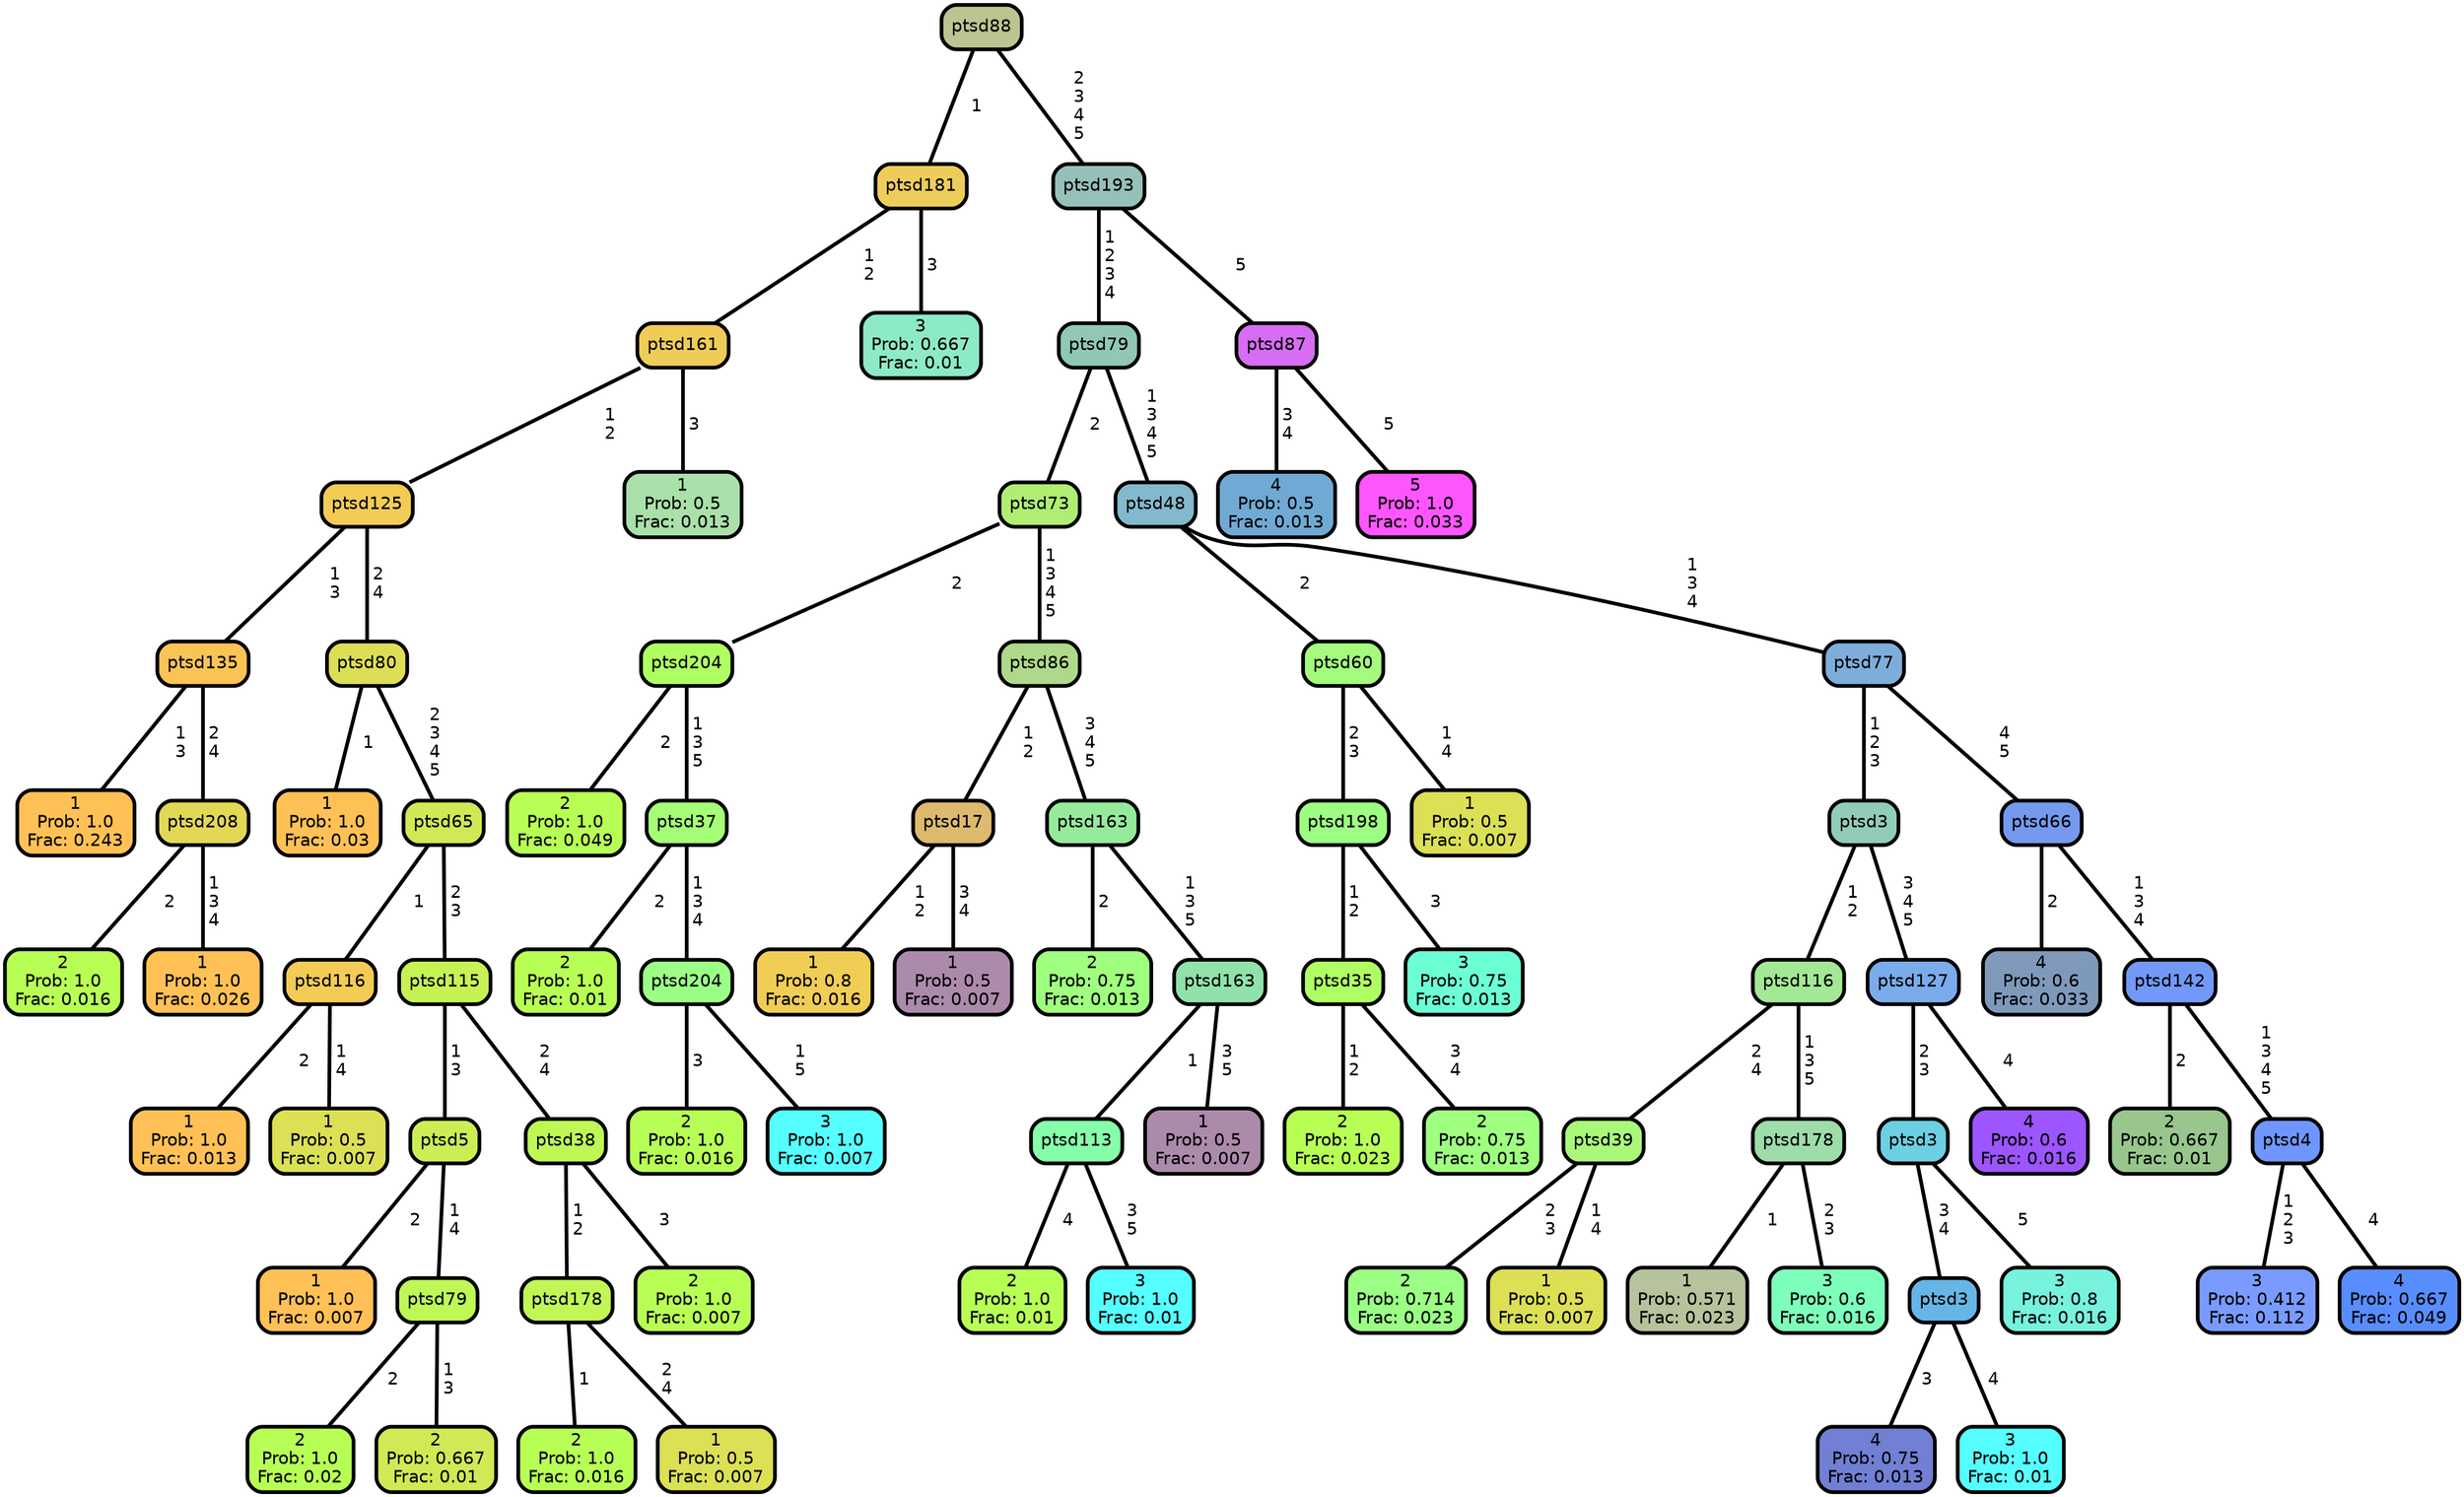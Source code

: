 graph Tree {
node [shape=box, style="filled, rounded",color="black",penwidth="3",fontcolor="black",                 fontname=helvetica] ;
graph [ranksep="0 equally", splines=straight,                 bgcolor=transparent, dpi=60] ;
edge [fontname=helvetica, color=black] ;
0 [label="1
Prob: 1.0
Frac: 0.243", fillcolor="#ffc155"] ;
1 [label="ptsd135",href=".//ptsd135.svg", fillcolor="#fac455"] ;
2 [label="2
Prob: 1.0
Frac: 0.016", fillcolor="#b8ff55"] ;
3 [label="ptsd208",href=".//ptsd208.svg", fillcolor="#e3d855"] ;
4 [label="1
Prob: 1.0
Frac: 0.026", fillcolor="#ffc155"] ;
5 [label="ptsd125",href=".//ptsd125.svg", fillcolor="#f2cc55"] ;
6 [label="1
Prob: 1.0
Frac: 0.03", fillcolor="#ffc155"] ;
7 [label="ptsd80",href=".//ptsd80.svg", fillcolor="#dcdf55"] ;
8 [label="1
Prob: 1.0
Frac: 0.013", fillcolor="#ffc155"] ;
9 [label="ptsd116",href=".//ptsd116.svg", fillcolor="#f3cb55"] ;
10 [label="1
Prob: 0.5
Frac: 0.007", fillcolor="#dbe055"] ;
11 [label="ptsd65",href=".//ptsd65.svg", fillcolor="#d0e955"] ;
12 [label="1
Prob: 1.0
Frac: 0.007", fillcolor="#ffc155"] ;
13 [label="ptsd5",href=".//ptsd5.svg", fillcolor="#cbee55"] ;
14 [label="2
Prob: 1.0
Frac: 0.02", fillcolor="#b8ff55"] ;
15 [label="ptsd79",href=".//ptsd79.svg", fillcolor="#bff855"] ;
16 [label="2
Prob: 0.667
Frac: 0.01", fillcolor="#cfea55"] ;
17 [label="ptsd115",href=".//ptsd115.svg", fillcolor="#c6f255"] ;
18 [label="2
Prob: 1.0
Frac: 0.016", fillcolor="#b8ff55"] ;
19 [label="ptsd178",href=".//ptsd178.svg", fillcolor="#c2f655"] ;
20 [label="1
Prob: 0.5
Frac: 0.007", fillcolor="#dbe055"] ;
21 [label="ptsd38",href=".//ptsd38.svg", fillcolor="#bff855"] ;
22 [label="2
Prob: 1.0
Frac: 0.007", fillcolor="#b8ff55"] ;
23 [label="ptsd161",href=".//ptsd161.svg", fillcolor="#efcc57"] ;
24 [label="1
Prob: 0.5
Frac: 0.013", fillcolor="#aae0aa"] ;
25 [label="ptsd181",href=".//ptsd181.svg", fillcolor="#edcd5a"] ;
26 [label="3
Prob: 0.667
Frac: 0.01", fillcolor="#8deac6"] ;
27 [label="ptsd88",href=".//ptsd88.svg", fillcolor="#bbc591"] ;
28 [label="2
Prob: 1.0
Frac: 0.049", fillcolor="#b8ff55"] ;
29 [label="ptsd204",href=".//ptsd204.svg", fillcolor="#b0ff62"] ;
30 [label="2
Prob: 1.0
Frac: 0.01", fillcolor="#b8ff55"] ;
31 [label="ptsd37",href=".//ptsd37.svg", fillcolor="#a4ff77"] ;
32 [label="2
Prob: 1.0
Frac: 0.016", fillcolor="#b8ff55"] ;
33 [label="ptsd204",href=".//ptsd204.svg", fillcolor="#9bff85"] ;
34 [label="3
Prob: 1.0
Frac: 0.007", fillcolor="#55ffff"] ;
35 [label="ptsd73",href=".//ptsd73.svg", fillcolor="#afee73"] ;
36 [label="1
Prob: 0.8
Frac: 0.016", fillcolor="#f0cd55"] ;
37 [label="ptsd17",href=".//ptsd17.svg", fillcolor="#ddba6d"] ;
38 [label="1
Prob: 0.5
Frac: 0.007", fillcolor="#ac8baa"] ;
39 [label="ptsd86",href=".//ptsd86.svg", fillcolor="#afd98a"] ;
40 [label="2
Prob: 0.75
Frac: 0.013", fillcolor="#9fff7f"] ;
41 [label="ptsd163",href=".//ptsd163.svg", fillcolor="#95eb9b"] ;
42 [label="2
Prob: 1.0
Frac: 0.01", fillcolor="#b8ff55"] ;
43 [label="ptsd113",href=".//ptsd113.svg", fillcolor="#86ffaa"] ;
44 [label="3
Prob: 1.0
Frac: 0.01", fillcolor="#55ffff"] ;
45 [label="ptsd163",href=".//ptsd163.svg", fillcolor="#90e2aa"] ;
46 [label="1
Prob: 0.5
Frac: 0.007", fillcolor="#ac8baa"] ;
47 [label="ptsd79",href=".//ptsd79.svg", fillcolor="#90c7b5"] ;
48 [label="2
Prob: 1.0
Frac: 0.023", fillcolor="#b8ff55"] ;
49 [label="ptsd35",href=".//ptsd35.svg", fillcolor="#afff64"] ;
50 [label="2
Prob: 0.75
Frac: 0.013", fillcolor="#9fff7f"] ;
51 [label="ptsd198",href=".//ptsd198.svg", fillcolor="#9dff82"] ;
52 [label="3
Prob: 0.75
Frac: 0.013", fillcolor="#6dffd4"] ;
53 [label="ptsd60",href=".//ptsd60.svg", fillcolor="#a4fb7d"] ;
54 [label="1
Prob: 0.5
Frac: 0.007", fillcolor="#dbe055"] ;
55 [label="ptsd48",href=".//ptsd48.svg", fillcolor="#84b8cd"] ;
56 [label="2
Prob: 0.714
Frac: 0.023", fillcolor="#9bff85"] ;
57 [label="ptsd39",href=".//ptsd39.svg", fillcolor="#a9f87a"] ;
58 [label="1
Prob: 0.5
Frac: 0.007", fillcolor="#dbe055"] ;
59 [label="ptsd116",href=".//ptsd116.svg", fillcolor="#a3e895"] ;
60 [label="1
Prob: 0.571
Frac: 0.023", fillcolor="#b6c39d"] ;
61 [label="ptsd178",href=".//ptsd178.svg", fillcolor="#9edcaa"] ;
62 [label="3
Prob: 0.6
Frac: 0.016", fillcolor="#7cffbb"] ;
63 [label="ptsd3",href=".//ptsd3.svg", fillcolor="#91ccbb"] ;
64 [label="4
Prob: 0.75
Frac: 0.013", fillcolor="#717fd4"] ;
65 [label="ptsd3",href=".//ptsd3.svg", fillcolor="#65b6e6"] ;
66 [label="3
Prob: 1.0
Frac: 0.01", fillcolor="#55ffff"] ;
67 [label="ptsd3",href=".//ptsd3.svg", fillcolor="#6ccfe2"] ;
68 [label="3
Prob: 0.8
Frac: 0.016", fillcolor="#77f2dd"] ;
69 [label="ptsd127",href=".//ptsd127.svg", fillcolor="#7aabeb"] ;
70 [label="4
Prob: 0.6
Frac: 0.016", fillcolor="#9c55ff"] ;
71 [label="ptsd77",href=".//ptsd77.svg", fillcolor="#7faddb"] ;
72 [label="4
Prob: 0.6
Frac: 0.033", fillcolor="#7f99bb"] ;
73 [label="ptsd66",href=".//ptsd66.svg", fillcolor="#7499ee"] ;
74 [label="2
Prob: 0.667
Frac: 0.01", fillcolor="#98c68d"] ;
75 [label="ptsd142",href=".//ptsd142.svg", fillcolor="#7299f8"] ;
76 [label="3
Prob: 0.412
Frac: 0.112", fillcolor="#799bff"] ;
77 [label="ptsd4",href=".//ptsd4.svg", fillcolor="#6f96ff"] ;
78 [label="4
Prob: 0.667
Frac: 0.049", fillcolor="#588dff"] ;
79 [label="ptsd193",href=".//ptsd193.svg", fillcolor="#96c0ba"] ;
80 [label="4
Prob: 0.5
Frac: 0.013", fillcolor="#70aad4"] ;
81 [label="ptsd87",href=".//ptsd87.svg", fillcolor="#d66df2"] ;
82 [label="5
Prob: 1.0
Frac: 0.033", fillcolor="#ff55ff"] ;
1 -- 0 [label=" 1\n 3",penwidth=3] ;
1 -- 3 [label=" 2\n 4",penwidth=3] ;
3 -- 2 [label=" 2",penwidth=3] ;
3 -- 4 [label=" 1\n 3\n 4",penwidth=3] ;
5 -- 1 [label=" 1\n 3",penwidth=3] ;
5 -- 7 [label=" 2\n 4",penwidth=3] ;
7 -- 6 [label=" 1",penwidth=3] ;
7 -- 11 [label=" 2\n 3\n 4\n 5",penwidth=3] ;
9 -- 8 [label=" 2",penwidth=3] ;
9 -- 10 [label=" 1\n 4",penwidth=3] ;
11 -- 9 [label=" 1",penwidth=3] ;
11 -- 17 [label=" 2\n 3",penwidth=3] ;
13 -- 12 [label=" 2",penwidth=3] ;
13 -- 15 [label=" 1\n 4",penwidth=3] ;
15 -- 14 [label=" 2",penwidth=3] ;
15 -- 16 [label=" 1\n 3",penwidth=3] ;
17 -- 13 [label=" 1\n 3",penwidth=3] ;
17 -- 21 [label=" 2\n 4",penwidth=3] ;
19 -- 18 [label=" 1",penwidth=3] ;
19 -- 20 [label=" 2\n 4",penwidth=3] ;
21 -- 19 [label=" 1\n 2",penwidth=3] ;
21 -- 22 [label=" 3",penwidth=3] ;
23 -- 5 [label=" 1\n 2",penwidth=3] ;
23 -- 24 [label=" 3",penwidth=3] ;
25 -- 23 [label=" 1\n 2",penwidth=3] ;
25 -- 26 [label=" 3",penwidth=3] ;
27 -- 25 [label=" 1",penwidth=3] ;
27 -- 79 [label=" 2\n 3\n 4\n 5",penwidth=3] ;
29 -- 28 [label=" 2",penwidth=3] ;
29 -- 31 [label=" 1\n 3\n 5",penwidth=3] ;
31 -- 30 [label=" 2",penwidth=3] ;
31 -- 33 [label=" 1\n 3\n 4",penwidth=3] ;
33 -- 32 [label=" 3",penwidth=3] ;
33 -- 34 [label=" 1\n 5",penwidth=3] ;
35 -- 29 [label=" 2",penwidth=3] ;
35 -- 39 [label=" 1\n 3\n 4\n 5",penwidth=3] ;
37 -- 36 [label=" 1\n 2",penwidth=3] ;
37 -- 38 [label=" 3\n 4",penwidth=3] ;
39 -- 37 [label=" 1\n 2",penwidth=3] ;
39 -- 41 [label=" 3\n 4\n 5",penwidth=3] ;
41 -- 40 [label=" 2",penwidth=3] ;
41 -- 45 [label=" 1\n 3\n 5",penwidth=3] ;
43 -- 42 [label=" 4",penwidth=3] ;
43 -- 44 [label=" 3\n 5",penwidth=3] ;
45 -- 43 [label=" 1",penwidth=3] ;
45 -- 46 [label=" 3\n 5",penwidth=3] ;
47 -- 35 [label=" 2",penwidth=3] ;
47 -- 55 [label=" 1\n 3\n 4\n 5",penwidth=3] ;
49 -- 48 [label=" 1\n 2",penwidth=3] ;
49 -- 50 [label=" 3\n 4",penwidth=3] ;
51 -- 49 [label=" 1\n 2",penwidth=3] ;
51 -- 52 [label=" 3",penwidth=3] ;
53 -- 51 [label=" 2\n 3",penwidth=3] ;
53 -- 54 [label=" 1\n 4",penwidth=3] ;
55 -- 53 [label=" 2",penwidth=3] ;
55 -- 71 [label=" 1\n 3\n 4",penwidth=3] ;
57 -- 56 [label=" 2\n 3",penwidth=3] ;
57 -- 58 [label=" 1\n 4",penwidth=3] ;
59 -- 57 [label=" 2\n 4",penwidth=3] ;
59 -- 61 [label=" 1\n 3\n 5",penwidth=3] ;
61 -- 60 [label=" 1",penwidth=3] ;
61 -- 62 [label=" 2\n 3",penwidth=3] ;
63 -- 59 [label=" 1\n 2",penwidth=3] ;
63 -- 69 [label=" 3\n 4\n 5",penwidth=3] ;
65 -- 64 [label=" 3",penwidth=3] ;
65 -- 66 [label=" 4",penwidth=3] ;
67 -- 65 [label=" 3\n 4",penwidth=3] ;
67 -- 68 [label=" 5",penwidth=3] ;
69 -- 67 [label=" 2\n 3",penwidth=3] ;
69 -- 70 [label=" 4",penwidth=3] ;
71 -- 63 [label=" 1\n 2\n 3",penwidth=3] ;
71 -- 73 [label=" 4\n 5",penwidth=3] ;
73 -- 72 [label=" 2",penwidth=3] ;
73 -- 75 [label=" 1\n 3\n 4",penwidth=3] ;
75 -- 74 [label=" 2",penwidth=3] ;
75 -- 77 [label=" 1\n 3\n 4\n 5",penwidth=3] ;
77 -- 76 [label=" 1\n 2\n 3",penwidth=3] ;
77 -- 78 [label=" 4",penwidth=3] ;
79 -- 47 [label=" 1\n 2\n 3\n 4",penwidth=3] ;
79 -- 81 [label=" 5",penwidth=3] ;
81 -- 80 [label=" 3\n 4",penwidth=3] ;
81 -- 82 [label=" 5",penwidth=3] ;
{rank = same;}}